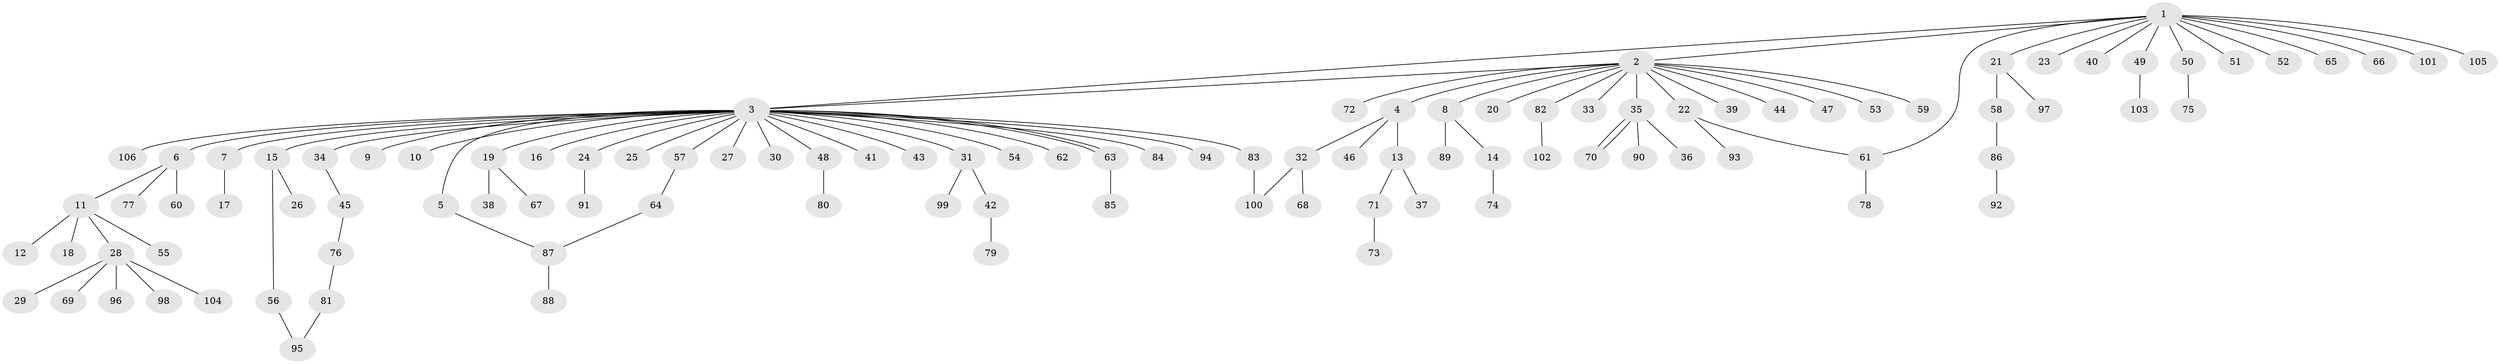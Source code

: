 // Generated by graph-tools (version 1.1) at 2025/11/02/27/25 16:11:13]
// undirected, 106 vertices, 112 edges
graph export_dot {
graph [start="1"]
  node [color=gray90,style=filled];
  1;
  2;
  3;
  4;
  5;
  6;
  7;
  8;
  9;
  10;
  11;
  12;
  13;
  14;
  15;
  16;
  17;
  18;
  19;
  20;
  21;
  22;
  23;
  24;
  25;
  26;
  27;
  28;
  29;
  30;
  31;
  32;
  33;
  34;
  35;
  36;
  37;
  38;
  39;
  40;
  41;
  42;
  43;
  44;
  45;
  46;
  47;
  48;
  49;
  50;
  51;
  52;
  53;
  54;
  55;
  56;
  57;
  58;
  59;
  60;
  61;
  62;
  63;
  64;
  65;
  66;
  67;
  68;
  69;
  70;
  71;
  72;
  73;
  74;
  75;
  76;
  77;
  78;
  79;
  80;
  81;
  82;
  83;
  84;
  85;
  86;
  87;
  88;
  89;
  90;
  91;
  92;
  93;
  94;
  95;
  96;
  97;
  98;
  99;
  100;
  101;
  102;
  103;
  104;
  105;
  106;
  1 -- 2;
  1 -- 3;
  1 -- 21;
  1 -- 23;
  1 -- 40;
  1 -- 49;
  1 -- 50;
  1 -- 51;
  1 -- 52;
  1 -- 61;
  1 -- 65;
  1 -- 66;
  1 -- 101;
  1 -- 105;
  2 -- 3;
  2 -- 4;
  2 -- 8;
  2 -- 20;
  2 -- 22;
  2 -- 33;
  2 -- 35;
  2 -- 39;
  2 -- 44;
  2 -- 47;
  2 -- 53;
  2 -- 59;
  2 -- 72;
  2 -- 82;
  3 -- 5;
  3 -- 6;
  3 -- 7;
  3 -- 9;
  3 -- 10;
  3 -- 15;
  3 -- 16;
  3 -- 19;
  3 -- 24;
  3 -- 25;
  3 -- 27;
  3 -- 30;
  3 -- 31;
  3 -- 34;
  3 -- 41;
  3 -- 43;
  3 -- 48;
  3 -- 54;
  3 -- 57;
  3 -- 62;
  3 -- 63;
  3 -- 63;
  3 -- 83;
  3 -- 84;
  3 -- 94;
  3 -- 106;
  4 -- 13;
  4 -- 32;
  4 -- 46;
  5 -- 87;
  6 -- 11;
  6 -- 60;
  6 -- 77;
  7 -- 17;
  8 -- 14;
  8 -- 89;
  11 -- 12;
  11 -- 18;
  11 -- 28;
  11 -- 55;
  13 -- 37;
  13 -- 71;
  14 -- 74;
  15 -- 26;
  15 -- 56;
  19 -- 38;
  19 -- 67;
  21 -- 58;
  21 -- 97;
  22 -- 61;
  22 -- 93;
  24 -- 91;
  28 -- 29;
  28 -- 69;
  28 -- 96;
  28 -- 98;
  28 -- 104;
  31 -- 42;
  31 -- 99;
  32 -- 68;
  32 -- 100;
  34 -- 45;
  35 -- 36;
  35 -- 70;
  35 -- 70;
  35 -- 90;
  42 -- 79;
  45 -- 76;
  48 -- 80;
  49 -- 103;
  50 -- 75;
  56 -- 95;
  57 -- 64;
  58 -- 86;
  61 -- 78;
  63 -- 85;
  64 -- 87;
  71 -- 73;
  76 -- 81;
  81 -- 95;
  82 -- 102;
  83 -- 100;
  86 -- 92;
  87 -- 88;
}
